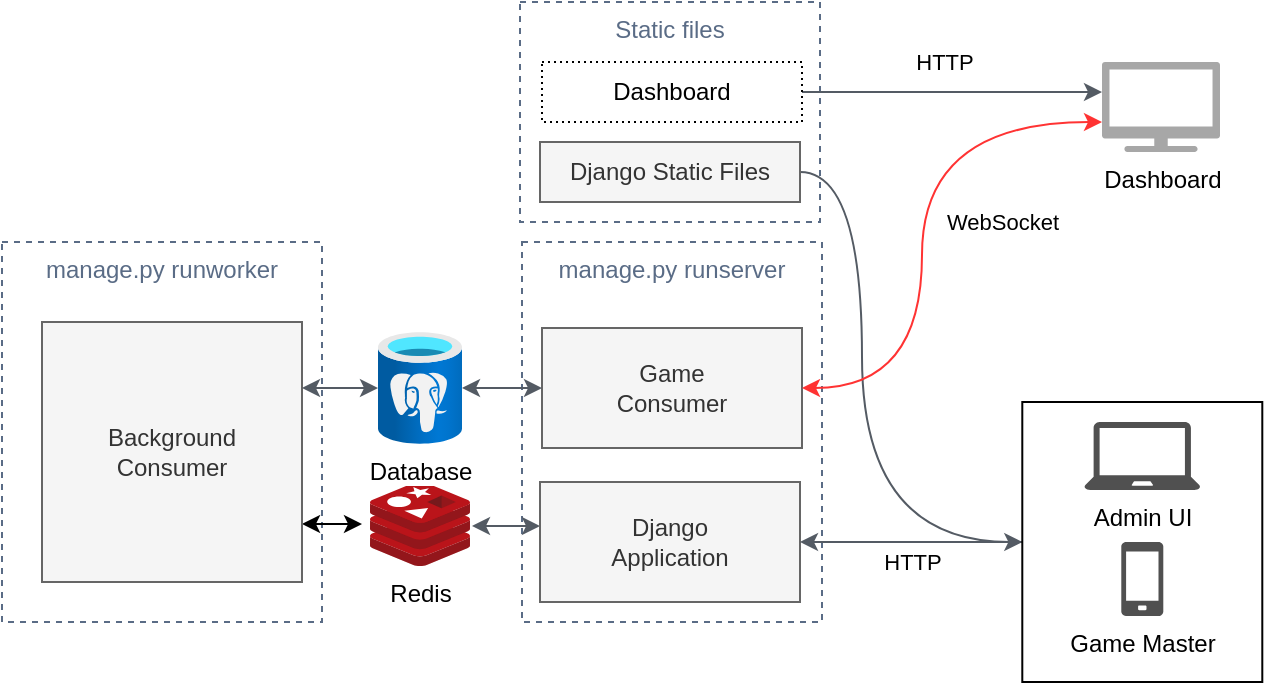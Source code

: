 <mxfile version="13.8.2" type="device"><diagram id="bE86TtsSrcEjPB5EsWNl" name="Page-1"><mxGraphModel dx="1185" dy="715" grid="1" gridSize="10" guides="1" tooltips="1" connect="1" arrows="1" fold="1" page="1" pageScale="1" pageWidth="827" pageHeight="1169" math="0" shadow="0"><root><mxCell id="0"/><mxCell id="1" parent="0"/><mxCell id="-D-xDnr4cXBWLI_m4Q0X-37" style="edgeStyle=orthogonalEdgeStyle;orthogonalLoop=1;jettySize=auto;html=1;startArrow=none;startFill=0;strokeColor=#545B64;curved=1;entryX=0;entryY=0.5;entryDx=0;entryDy=0;" edge="1" parent="1" source="-D-xDnr4cXBWLI_m4Q0X-35" target="-D-xDnr4cXBWLI_m4Q0X-38"><mxGeometry relative="1" as="geometry"><mxPoint x="579.649" y="280" as="targetPoint"/><Array as="points"><mxPoint x="450" y="95"/><mxPoint x="450" y="280"/></Array></mxGeometry></mxCell><mxCell id="-D-xDnr4cXBWLI_m4Q0X-11" value="manage.py runworker" style="fillColor=none;strokeColor=#5A6C86;dashed=1;verticalAlign=top;fontStyle=0;fontColor=#5A6C86;" vertex="1" parent="1"><mxGeometry x="20" y="130" width="160" height="190" as="geometry"/></mxCell><mxCell id="-D-xDnr4cXBWLI_m4Q0X-12" value="manage.py runserver" style="fillColor=none;strokeColor=#5A6C86;dashed=1;verticalAlign=top;fontStyle=0;fontColor=#5A6C86;" vertex="1" parent="1"><mxGeometry x="280" y="130" width="150" height="190" as="geometry"/></mxCell><mxCell id="-D-xDnr4cXBWLI_m4Q0X-7" style="edgeStyle=orthogonalEdgeStyle;rounded=0;orthogonalLoop=1;jettySize=auto;html=1;entryX=1.02;entryY=0.524;entryDx=0;entryDy=0;entryPerimeter=0;startArrow=classic;startFill=1;strokeColor=#545B64;" edge="1" parent="1" source="-D-xDnr4cXBWLI_m4Q0X-1" target="-D-xDnr4cXBWLI_m4Q0X-4"><mxGeometry relative="1" as="geometry"><Array as="points"><mxPoint x="270" y="272"/><mxPoint x="270" y="272"/></Array></mxGeometry></mxCell><mxCell id="-D-xDnr4cXBWLI_m4Q0X-1" value="Django&lt;br&gt;Application" style="rounded=0;whiteSpace=wrap;html=1;fillColor=#f5f5f5;strokeColor=#666666;fontColor=#333333;" vertex="1" parent="1"><mxGeometry x="289" y="250" width="130" height="60" as="geometry"/></mxCell><mxCell id="-D-xDnr4cXBWLI_m4Q0X-2" value="Game&lt;br&gt;Consumer" style="rounded=0;whiteSpace=wrap;html=1;fillColor=#f5f5f5;strokeColor=#666666;fontColor=#333333;" vertex="1" parent="1"><mxGeometry x="290" y="173" width="130" height="60" as="geometry"/></mxCell><mxCell id="-D-xDnr4cXBWLI_m4Q0X-9" style="edgeStyle=orthogonalEdgeStyle;rounded=0;orthogonalLoop=1;jettySize=auto;html=1;startArrow=classic;startFill=1;" edge="1" parent="1" source="-D-xDnr4cXBWLI_m4Q0X-3"><mxGeometry relative="1" as="geometry"><mxPoint x="200" y="271" as="targetPoint"/><Array as="points"><mxPoint x="105" y="280"/></Array></mxGeometry></mxCell><mxCell id="-D-xDnr4cXBWLI_m4Q0X-3" value="Background&lt;br&gt;Consumer" style="rounded=0;whiteSpace=wrap;html=1;fillColor=#f5f5f5;strokeColor=#666666;fontColor=#333333;" vertex="1" parent="1"><mxGeometry x="40" y="170" width="130" height="130" as="geometry"/></mxCell><mxCell id="-D-xDnr4cXBWLI_m4Q0X-4" value="Redis" style="aspect=fixed;html=1;points=[];align=center;image;fontSize=12;image=img/lib/mscae/Cache_Redis_Product.svg;" vertex="1" parent="1"><mxGeometry x="204" y="250" width="50" height="42" as="geometry"/></mxCell><mxCell id="-D-xDnr4cXBWLI_m4Q0X-15" style="edgeStyle=orthogonalEdgeStyle;orthogonalLoop=1;jettySize=auto;html=1;entryX=1;entryY=0.5;entryDx=0;entryDy=0;startArrow=none;startFill=0;strokeColor=#545B64;curved=1;exitX=0;exitY=0.5;exitDx=0;exitDy=0;" edge="1" parent="1" source="-D-xDnr4cXBWLI_m4Q0X-38" target="-D-xDnr4cXBWLI_m4Q0X-1"><mxGeometry relative="1" as="geometry"><mxPoint x="530" y="320" as="sourcePoint"/></mxGeometry></mxCell><mxCell id="-D-xDnr4cXBWLI_m4Q0X-16" value="HTTP" style="edgeLabel;html=1;align=center;verticalAlign=middle;resizable=0;points=[];" vertex="1" connectable="0" parent="-D-xDnr4cXBWLI_m4Q0X-15"><mxGeometry x="0.246" y="3" relative="1" as="geometry"><mxPoint x="13.81" y="7" as="offset"/></mxGeometry></mxCell><mxCell id="-D-xDnr4cXBWLI_m4Q0X-22" value="WebSocket" style="edgeStyle=orthogonalEdgeStyle;orthogonalLoop=1;jettySize=auto;html=1;startArrow=classic;startFill=1;strokeColor=#FF3333;curved=1;" edge="1" parent="1" source="-D-xDnr4cXBWLI_m4Q0X-28" target="-D-xDnr4cXBWLI_m4Q0X-2"><mxGeometry x="-0.011" y="40" relative="1" as="geometry"><mxPoint x="510.149" y="205" as="sourcePoint"/><Array as="points"><mxPoint x="480" y="70"/><mxPoint x="480" y="203"/></Array><mxPoint as="offset"/></mxGeometry></mxCell><mxCell id="-D-xDnr4cXBWLI_m4Q0X-25" style="edgeStyle=orthogonalEdgeStyle;rounded=0;orthogonalLoop=1;jettySize=auto;html=1;startArrow=classic;startFill=1;strokeColor=#545B64;" edge="1" parent="1" source="-D-xDnr4cXBWLI_m4Q0X-23" target="-D-xDnr4cXBWLI_m4Q0X-2"><mxGeometry relative="1" as="geometry"/></mxCell><mxCell id="-D-xDnr4cXBWLI_m4Q0X-26" style="edgeStyle=orthogonalEdgeStyle;rounded=0;orthogonalLoop=1;jettySize=auto;html=1;startArrow=classic;startFill=1;strokeColor=#545B64;" edge="1" parent="1"><mxGeometry relative="1" as="geometry"><mxPoint x="208" y="203" as="sourcePoint"/><mxPoint x="170" y="203" as="targetPoint"/></mxGeometry></mxCell><mxCell id="-D-xDnr4cXBWLI_m4Q0X-23" value="Database" style="aspect=fixed;html=1;points=[];align=center;image;fontSize=12;image=img/lib/azure2/databases/Azure_Database_PostgreSQL_Server.svg;" vertex="1" parent="1"><mxGeometry x="208" y="175" width="42" height="56" as="geometry"/></mxCell><mxCell id="-D-xDnr4cXBWLI_m4Q0X-28" value="Dashboard" style="pointerEvents=1;shadow=0;dashed=0;html=1;strokeColor=none;fillColor=#505050;labelPosition=center;verticalLabelPosition=bottom;verticalAlign=top;outlineConnect=0;align=center;shape=mxgraph.office.devices.tv;opacity=50;" vertex="1" parent="1"><mxGeometry x="570" y="40" width="59" height="45" as="geometry"/></mxCell><mxCell id="-D-xDnr4cXBWLI_m4Q0X-33" value="Static files" style="fillColor=none;strokeColor=#5A6C86;dashed=1;verticalAlign=top;fontStyle=0;fontColor=#5A6C86;" vertex="1" parent="1"><mxGeometry x="279" y="10" width="150" height="110" as="geometry"/></mxCell><mxCell id="-D-xDnr4cXBWLI_m4Q0X-36" style="edgeStyle=orthogonalEdgeStyle;orthogonalLoop=1;jettySize=auto;html=1;startArrow=none;startFill=0;strokeColor=#545B64;curved=1;" edge="1" parent="1" source="-D-xDnr4cXBWLI_m4Q0X-34" target="-D-xDnr4cXBWLI_m4Q0X-28"><mxGeometry relative="1" as="geometry"><mxPoint x="560" y="163" as="targetPoint"/><Array as="points"><mxPoint x="530" y="55"/><mxPoint x="530" y="55"/></Array></mxGeometry></mxCell><mxCell id="-D-xDnr4cXBWLI_m4Q0X-42" value="HTTP" style="edgeLabel;html=1;align=center;verticalAlign=middle;resizable=0;points=[];" vertex="1" connectable="0" parent="-D-xDnr4cXBWLI_m4Q0X-36"><mxGeometry x="-0.614" y="-17" relative="1" as="geometry"><mxPoint x="42" y="-32" as="offset"/></mxGeometry></mxCell><mxCell id="-D-xDnr4cXBWLI_m4Q0X-34" value="Dashboard" style="rounded=0;whiteSpace=wrap;html=1;dashed=1;sketch=0;dashPattern=1 2;" vertex="1" parent="1"><mxGeometry x="290" y="40" width="130" height="30" as="geometry"/></mxCell><mxCell id="-D-xDnr4cXBWLI_m4Q0X-35" value="Django Static Files" style="rounded=0;whiteSpace=wrap;html=1;shadow=0;fillColor=#f5f5f5;strokeColor=#666666;fontColor=#333333;" vertex="1" parent="1"><mxGeometry x="289" y="80" width="130" height="30" as="geometry"/></mxCell><mxCell id="-D-xDnr4cXBWLI_m4Q0X-41" value="" style="group" vertex="1" connectable="0" parent="1"><mxGeometry x="530.15" y="210" width="120" height="140" as="geometry"/></mxCell><mxCell id="-D-xDnr4cXBWLI_m4Q0X-38" value="" style="rounded=0;whiteSpace=wrap;html=1;" vertex="1" parent="-D-xDnr4cXBWLI_m4Q0X-41"><mxGeometry width="120" height="140" as="geometry"/></mxCell><mxCell id="-D-xDnr4cXBWLI_m4Q0X-39" value="Admin UI" style="pointerEvents=1;shadow=0;dashed=0;html=1;strokeColor=none;fillColor=#505050;labelPosition=center;verticalLabelPosition=bottom;verticalAlign=top;outlineConnect=0;align=center;shape=mxgraph.office.devices.laptop;" vertex="1" parent="-D-xDnr4cXBWLI_m4Q0X-41"><mxGeometry x="31" y="10" width="58" height="34" as="geometry"/></mxCell><mxCell id="-D-xDnr4cXBWLI_m4Q0X-40" value="Game Master" style="pointerEvents=1;shadow=0;dashed=0;html=1;strokeColor=none;fillColor=#505050;labelPosition=center;verticalLabelPosition=bottom;verticalAlign=top;outlineConnect=0;align=center;shape=mxgraph.office.devices.cell_phone_generic;" vertex="1" parent="-D-xDnr4cXBWLI_m4Q0X-41"><mxGeometry x="49.499" y="70" width="21" height="37" as="geometry"/></mxCell></root></mxGraphModel></diagram></mxfile>